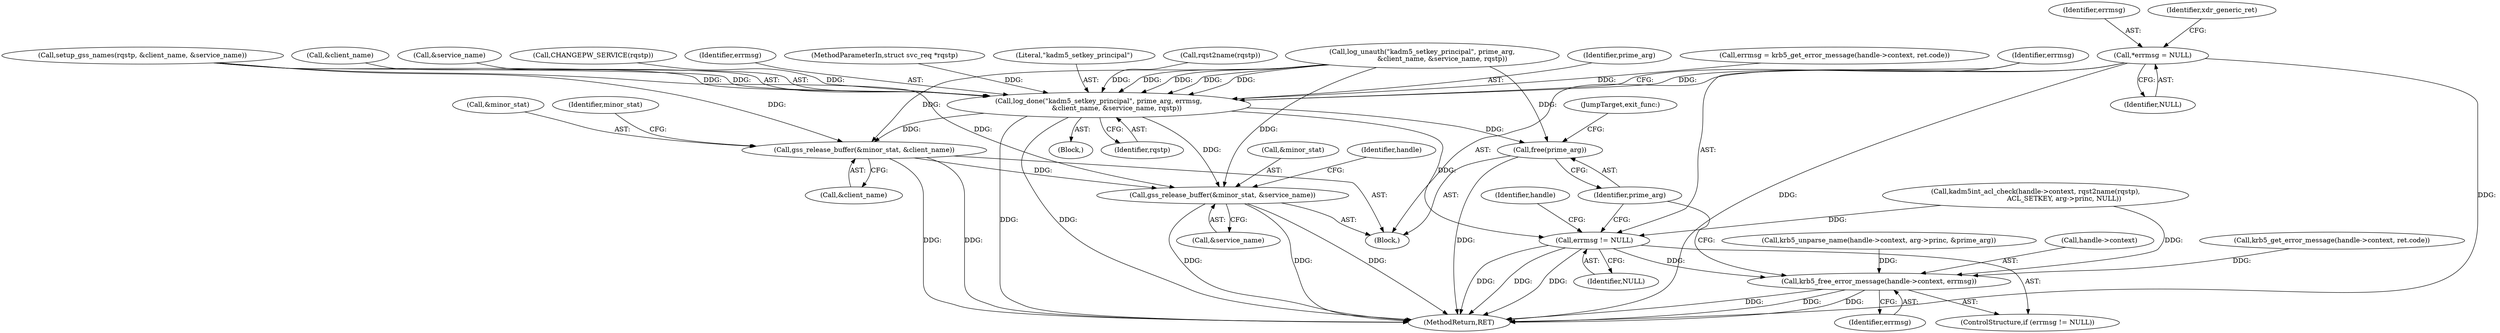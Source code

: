 digraph "0_krb5_83ed75feba32e46f736fcce0d96a0445f29b96c2_21@pointer" {
"1000117" [label="(Call,*errmsg = NULL)"];
"1000258" [label="(Call,log_done(\"kadm5_setkey_principal\", prime_arg, errmsg,\n                 &client_name, &service_name, rqstp))"];
"1000268" [label="(Call,errmsg != NULL)"];
"1000271" [label="(Call,krb5_free_error_message(handle->context, errmsg))"];
"1000276" [label="(Call,free(prime_arg))"];
"1000279" [label="(Call,gss_release_buffer(&minor_stat, &client_name))"];
"1000284" [label="(Call,gss_release_buffer(&minor_stat, &service_name))"];
"1000271" [label="(Call,krb5_free_error_message(handle->context, errmsg))"];
"1000260" [label="(Identifier,prime_arg)"];
"1000273" [label="(Identifier,handle)"];
"1000276" [label="(Call,free(prime_arg))"];
"1000275" [label="(Identifier,errmsg)"];
"1000242" [label="(Block,)"];
"1000269" [label="(Identifier,errmsg)"];
"1000223" [label="(Call,log_unauth(\"kadm5_setkey_principal\", prime_arg,\n                   &client_name, &service_name, rqstp))"];
"1000280" [label="(Call,&minor_stat)"];
"1000251" [label="(Call,krb5_get_error_message(handle->context, ret.code))"];
"1000284" [label="(Call,gss_release_buffer(&minor_stat, &service_name))"];
"1000118" [label="(Identifier,errmsg)"];
"1000270" [label="(Identifier,NULL)"];
"1000266" [label="(Identifier,rqstp)"];
"1000119" [label="(Identifier,NULL)"];
"1000192" [label="(Call,kadm5int_acl_check(handle->context, rqst2name(rqstp),\n                           ACL_SETKEY, arg->princ, NULL))"];
"1000286" [label="(Identifier,minor_stat)"];
"1000249" [label="(Call,errmsg = krb5_get_error_message(handle->context, ret.code))"];
"1000262" [label="(Call,&client_name)"];
"1000279" [label="(Call,gss_release_buffer(&minor_stat, &client_name))"];
"1000294" [label="(MethodReturn,RET)"];
"1000103" [label="(Block,)"];
"1000287" [label="(Call,&service_name)"];
"1000171" [label="(Call,krb5_unparse_name(handle->context, arg->princ, &prime_arg))"];
"1000278" [label="(JumpTarget,exit_func:)"];
"1000264" [label="(Call,&service_name)"];
"1000190" [label="(Call,CHANGEPW_SERVICE(rqstp))"];
"1000267" [label="(ControlStructure,if (errmsg != NULL))"];
"1000261" [label="(Identifier,errmsg)"];
"1000121" [label="(Identifier,xdr_generic_ret)"];
"1000102" [label="(MethodParameterIn,struct svc_req *rqstp)"];
"1000282" [label="(Call,&client_name)"];
"1000285" [label="(Call,&minor_stat)"];
"1000156" [label="(Call,setup_gss_names(rqstp, &client_name, &service_name))"];
"1000259" [label="(Literal,\"kadm5_setkey_principal\")"];
"1000196" [label="(Call,rqst2name(rqstp))"];
"1000277" [label="(Identifier,prime_arg)"];
"1000117" [label="(Call,*errmsg = NULL)"];
"1000272" [label="(Call,handle->context)"];
"1000258" [label="(Call,log_done(\"kadm5_setkey_principal\", prime_arg, errmsg,\n                 &client_name, &service_name, rqstp))"];
"1000290" [label="(Identifier,handle)"];
"1000268" [label="(Call,errmsg != NULL)"];
"1000117" -> "1000103"  [label="AST: "];
"1000117" -> "1000119"  [label="CFG: "];
"1000118" -> "1000117"  [label="AST: "];
"1000119" -> "1000117"  [label="AST: "];
"1000121" -> "1000117"  [label="CFG: "];
"1000117" -> "1000294"  [label="DDG: "];
"1000117" -> "1000294"  [label="DDG: "];
"1000117" -> "1000258"  [label="DDG: "];
"1000258" -> "1000242"  [label="AST: "];
"1000258" -> "1000266"  [label="CFG: "];
"1000259" -> "1000258"  [label="AST: "];
"1000260" -> "1000258"  [label="AST: "];
"1000261" -> "1000258"  [label="AST: "];
"1000262" -> "1000258"  [label="AST: "];
"1000264" -> "1000258"  [label="AST: "];
"1000266" -> "1000258"  [label="AST: "];
"1000269" -> "1000258"  [label="CFG: "];
"1000258" -> "1000294"  [label="DDG: "];
"1000258" -> "1000294"  [label="DDG: "];
"1000223" -> "1000258"  [label="DDG: "];
"1000223" -> "1000258"  [label="DDG: "];
"1000223" -> "1000258"  [label="DDG: "];
"1000223" -> "1000258"  [label="DDG: "];
"1000249" -> "1000258"  [label="DDG: "];
"1000156" -> "1000258"  [label="DDG: "];
"1000156" -> "1000258"  [label="DDG: "];
"1000190" -> "1000258"  [label="DDG: "];
"1000196" -> "1000258"  [label="DDG: "];
"1000102" -> "1000258"  [label="DDG: "];
"1000258" -> "1000268"  [label="DDG: "];
"1000258" -> "1000276"  [label="DDG: "];
"1000258" -> "1000279"  [label="DDG: "];
"1000258" -> "1000284"  [label="DDG: "];
"1000268" -> "1000267"  [label="AST: "];
"1000268" -> "1000270"  [label="CFG: "];
"1000269" -> "1000268"  [label="AST: "];
"1000270" -> "1000268"  [label="AST: "];
"1000273" -> "1000268"  [label="CFG: "];
"1000277" -> "1000268"  [label="CFG: "];
"1000268" -> "1000294"  [label="DDG: "];
"1000268" -> "1000294"  [label="DDG: "];
"1000268" -> "1000294"  [label="DDG: "];
"1000192" -> "1000268"  [label="DDG: "];
"1000268" -> "1000271"  [label="DDG: "];
"1000271" -> "1000267"  [label="AST: "];
"1000271" -> "1000275"  [label="CFG: "];
"1000272" -> "1000271"  [label="AST: "];
"1000275" -> "1000271"  [label="AST: "];
"1000277" -> "1000271"  [label="CFG: "];
"1000271" -> "1000294"  [label="DDG: "];
"1000271" -> "1000294"  [label="DDG: "];
"1000271" -> "1000294"  [label="DDG: "];
"1000171" -> "1000271"  [label="DDG: "];
"1000251" -> "1000271"  [label="DDG: "];
"1000192" -> "1000271"  [label="DDG: "];
"1000276" -> "1000103"  [label="AST: "];
"1000276" -> "1000277"  [label="CFG: "];
"1000277" -> "1000276"  [label="AST: "];
"1000278" -> "1000276"  [label="CFG: "];
"1000276" -> "1000294"  [label="DDG: "];
"1000223" -> "1000276"  [label="DDG: "];
"1000279" -> "1000103"  [label="AST: "];
"1000279" -> "1000282"  [label="CFG: "];
"1000280" -> "1000279"  [label="AST: "];
"1000282" -> "1000279"  [label="AST: "];
"1000286" -> "1000279"  [label="CFG: "];
"1000279" -> "1000294"  [label="DDG: "];
"1000279" -> "1000294"  [label="DDG: "];
"1000223" -> "1000279"  [label="DDG: "];
"1000156" -> "1000279"  [label="DDG: "];
"1000279" -> "1000284"  [label="DDG: "];
"1000284" -> "1000103"  [label="AST: "];
"1000284" -> "1000287"  [label="CFG: "];
"1000285" -> "1000284"  [label="AST: "];
"1000287" -> "1000284"  [label="AST: "];
"1000290" -> "1000284"  [label="CFG: "];
"1000284" -> "1000294"  [label="DDG: "];
"1000284" -> "1000294"  [label="DDG: "];
"1000284" -> "1000294"  [label="DDG: "];
"1000156" -> "1000284"  [label="DDG: "];
"1000223" -> "1000284"  [label="DDG: "];
}
